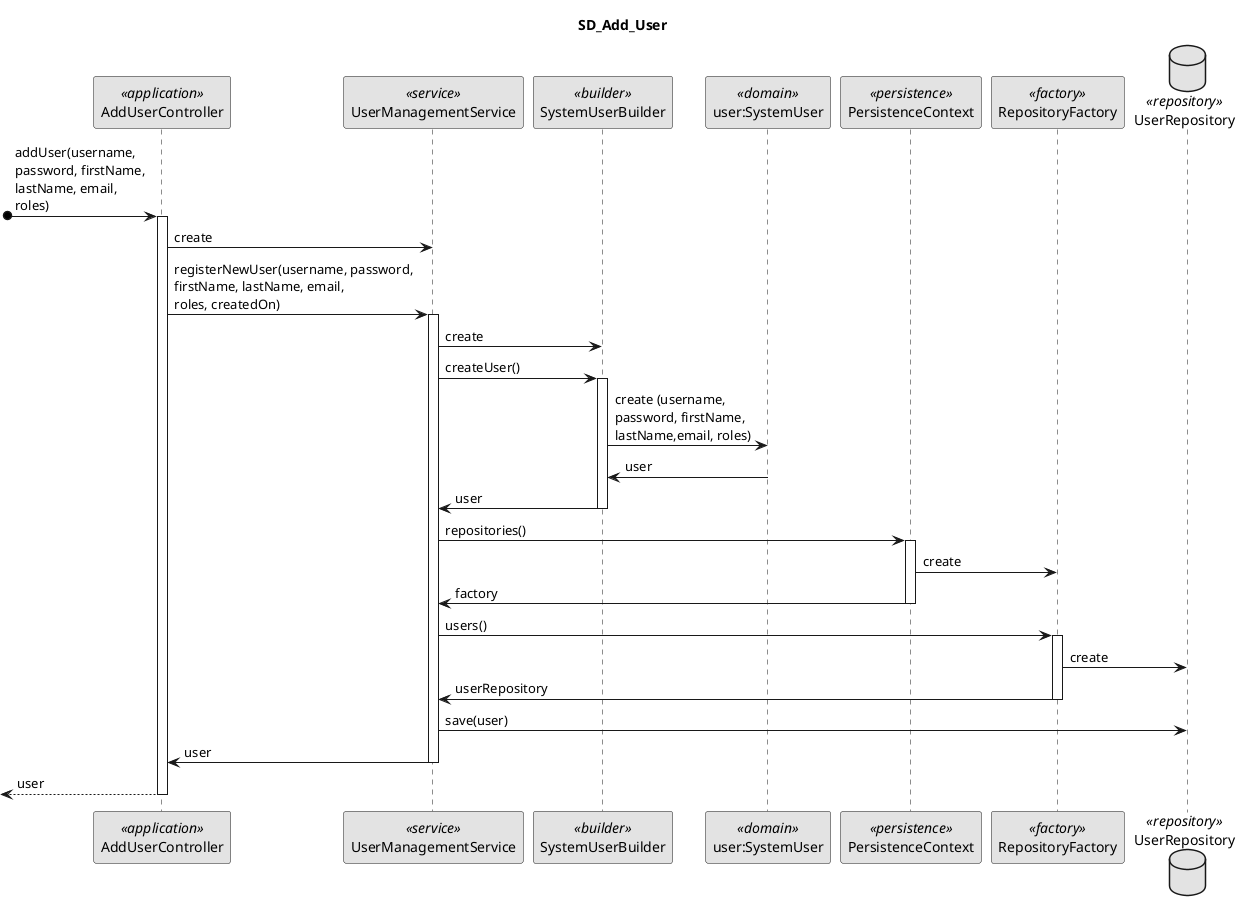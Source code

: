 @startuml
skinparam monochrome true
skinparam packageStyle rectangle
skinparam shadowing false

title SD_Add_User

participant AddUserController as Controller <<application>>
participant UserManagementService as Service <<service>>
participant SystemUserBuilder as Builder <<builder>>
participant "user:SystemUser" as UserDomain <<domain>>
participant PersistenceContext as Persistence <<persistence>>
participant RepositoryFactory as Factory <<factory>>
database UserRepository as Repository <<repository>>

[o-> Controller :  addUser(username, \npassword, firstName,\nlastName, email, \nroles)
activate Controller
    Controller -> Service: create
    Controller -> Service: registerNewUser(username, password, \nfirstName, lastName, email, \nroles, createdOn)
    activate Service

    Service -> Builder: create
    Service -> Builder: createUser()
    activate Builder
    Builder -> UserDomain: create (username,\npassword, firstName,\nlastName,email, roles)
    UserDomain->Builder: user
    Builder -> Service:user
    deactivate Builder

    Service -> Persistence: repositories()
    activate Persistence
        Persistence -> Factory: create
        Persistence -> Service: factory
    deactivate Persistence

    Service -> Factory: users()
    activate Factory
        Factory -> Repository: create
        Factory -> Service: userRepository
    deactivate Factory

    Service->Repository:save(user)
    Service -> Controller : user
    deactivate Service
    [<-- Controller : user
deactivate Controller

@enduml